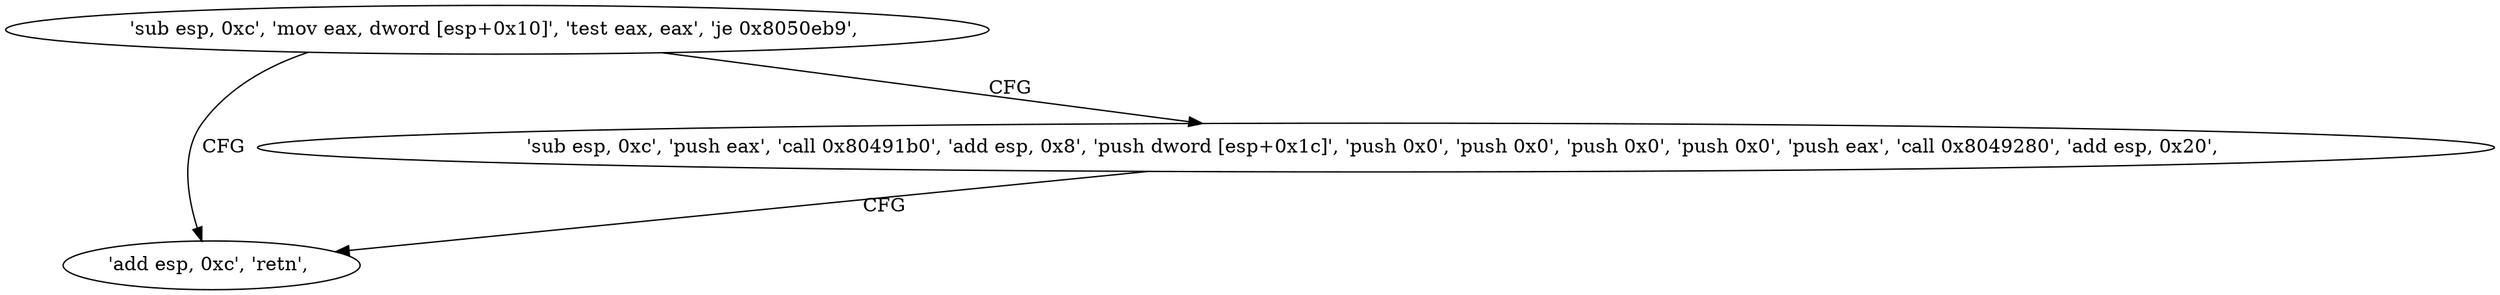 digraph "func" {
"134549133" [label = "'sub esp, 0xc', 'mov eax, dword [esp+0x10]', 'test eax, eax', 'je 0x8050eb9', " ]
"134549177" [label = "'add esp, 0xc', 'retn', " ]
"134549144" [label = "'sub esp, 0xc', 'push eax', 'call 0x80491b0', 'add esp, 0x8', 'push dword [esp+0x1c]', 'push 0x0', 'push 0x0', 'push 0x0', 'push 0x0', 'push eax', 'call 0x8049280', 'add esp, 0x20', " ]
"134549133" -> "134549177" [ label = "CFG" ]
"134549133" -> "134549144" [ label = "CFG" ]
"134549144" -> "134549177" [ label = "CFG" ]
}
